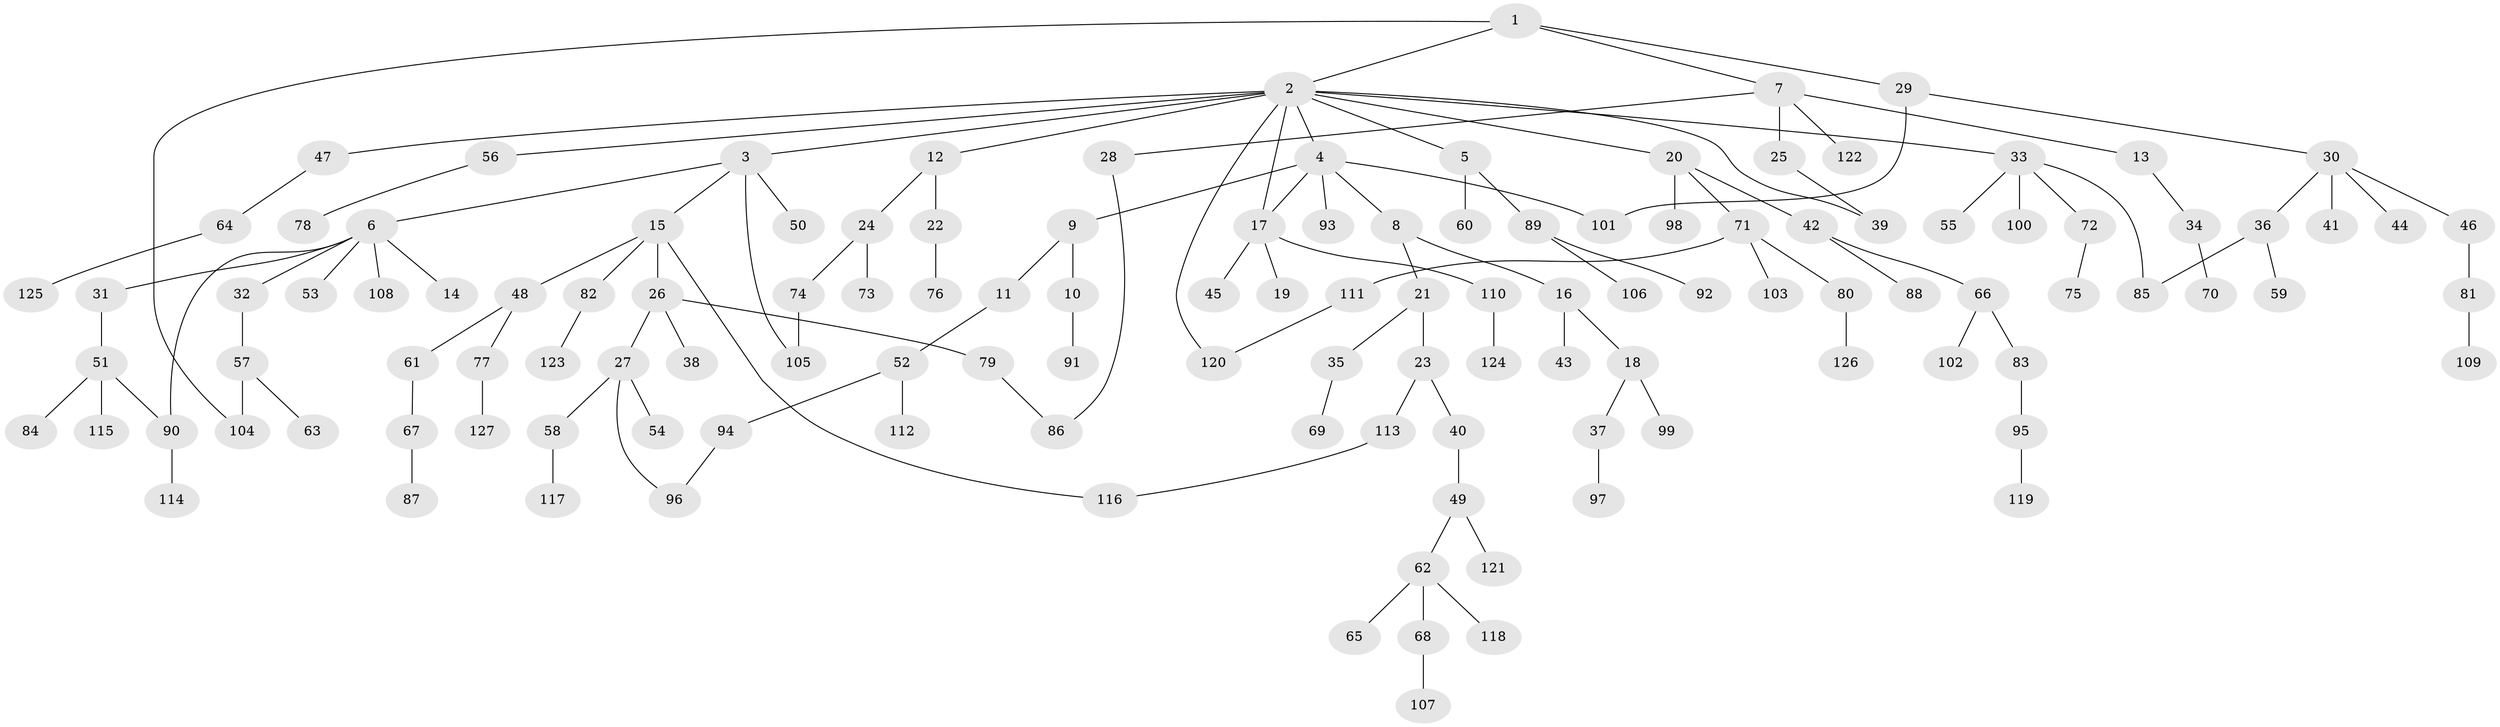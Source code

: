 // Generated by graph-tools (version 1.1) at 2025/49/03/09/25 03:49:21]
// undirected, 127 vertices, 137 edges
graph export_dot {
graph [start="1"]
  node [color=gray90,style=filled];
  1;
  2;
  3;
  4;
  5;
  6;
  7;
  8;
  9;
  10;
  11;
  12;
  13;
  14;
  15;
  16;
  17;
  18;
  19;
  20;
  21;
  22;
  23;
  24;
  25;
  26;
  27;
  28;
  29;
  30;
  31;
  32;
  33;
  34;
  35;
  36;
  37;
  38;
  39;
  40;
  41;
  42;
  43;
  44;
  45;
  46;
  47;
  48;
  49;
  50;
  51;
  52;
  53;
  54;
  55;
  56;
  57;
  58;
  59;
  60;
  61;
  62;
  63;
  64;
  65;
  66;
  67;
  68;
  69;
  70;
  71;
  72;
  73;
  74;
  75;
  76;
  77;
  78;
  79;
  80;
  81;
  82;
  83;
  84;
  85;
  86;
  87;
  88;
  89;
  90;
  91;
  92;
  93;
  94;
  95;
  96;
  97;
  98;
  99;
  100;
  101;
  102;
  103;
  104;
  105;
  106;
  107;
  108;
  109;
  110;
  111;
  112;
  113;
  114;
  115;
  116;
  117;
  118;
  119;
  120;
  121;
  122;
  123;
  124;
  125;
  126;
  127;
  1 -- 2;
  1 -- 7;
  1 -- 29;
  1 -- 104;
  2 -- 3;
  2 -- 4;
  2 -- 5;
  2 -- 12;
  2 -- 17;
  2 -- 20;
  2 -- 33;
  2 -- 39;
  2 -- 47;
  2 -- 56;
  2 -- 120;
  3 -- 6;
  3 -- 15;
  3 -- 50;
  3 -- 105;
  4 -- 8;
  4 -- 9;
  4 -- 93;
  4 -- 101;
  4 -- 17;
  5 -- 60;
  5 -- 89;
  6 -- 14;
  6 -- 31;
  6 -- 32;
  6 -- 53;
  6 -- 90;
  6 -- 108;
  7 -- 13;
  7 -- 25;
  7 -- 28;
  7 -- 122;
  8 -- 16;
  8 -- 21;
  9 -- 10;
  9 -- 11;
  10 -- 91;
  11 -- 52;
  12 -- 22;
  12 -- 24;
  13 -- 34;
  15 -- 26;
  15 -- 48;
  15 -- 82;
  15 -- 116;
  16 -- 18;
  16 -- 43;
  17 -- 19;
  17 -- 45;
  17 -- 110;
  18 -- 37;
  18 -- 99;
  20 -- 42;
  20 -- 71;
  20 -- 98;
  21 -- 23;
  21 -- 35;
  22 -- 76;
  23 -- 40;
  23 -- 113;
  24 -- 73;
  24 -- 74;
  25 -- 39;
  26 -- 27;
  26 -- 38;
  26 -- 79;
  27 -- 54;
  27 -- 58;
  27 -- 96;
  28 -- 86;
  29 -- 30;
  29 -- 101;
  30 -- 36;
  30 -- 41;
  30 -- 44;
  30 -- 46;
  31 -- 51;
  32 -- 57;
  33 -- 55;
  33 -- 72;
  33 -- 100;
  33 -- 85;
  34 -- 70;
  35 -- 69;
  36 -- 59;
  36 -- 85;
  37 -- 97;
  40 -- 49;
  42 -- 66;
  42 -- 88;
  46 -- 81;
  47 -- 64;
  48 -- 61;
  48 -- 77;
  49 -- 62;
  49 -- 121;
  51 -- 84;
  51 -- 115;
  51 -- 90;
  52 -- 94;
  52 -- 112;
  56 -- 78;
  57 -- 63;
  57 -- 104;
  58 -- 117;
  61 -- 67;
  62 -- 65;
  62 -- 68;
  62 -- 118;
  64 -- 125;
  66 -- 83;
  66 -- 102;
  67 -- 87;
  68 -- 107;
  71 -- 80;
  71 -- 103;
  71 -- 111;
  72 -- 75;
  74 -- 105;
  77 -- 127;
  79 -- 86;
  80 -- 126;
  81 -- 109;
  82 -- 123;
  83 -- 95;
  89 -- 92;
  89 -- 106;
  90 -- 114;
  94 -- 96;
  95 -- 119;
  110 -- 124;
  111 -- 120;
  113 -- 116;
}
